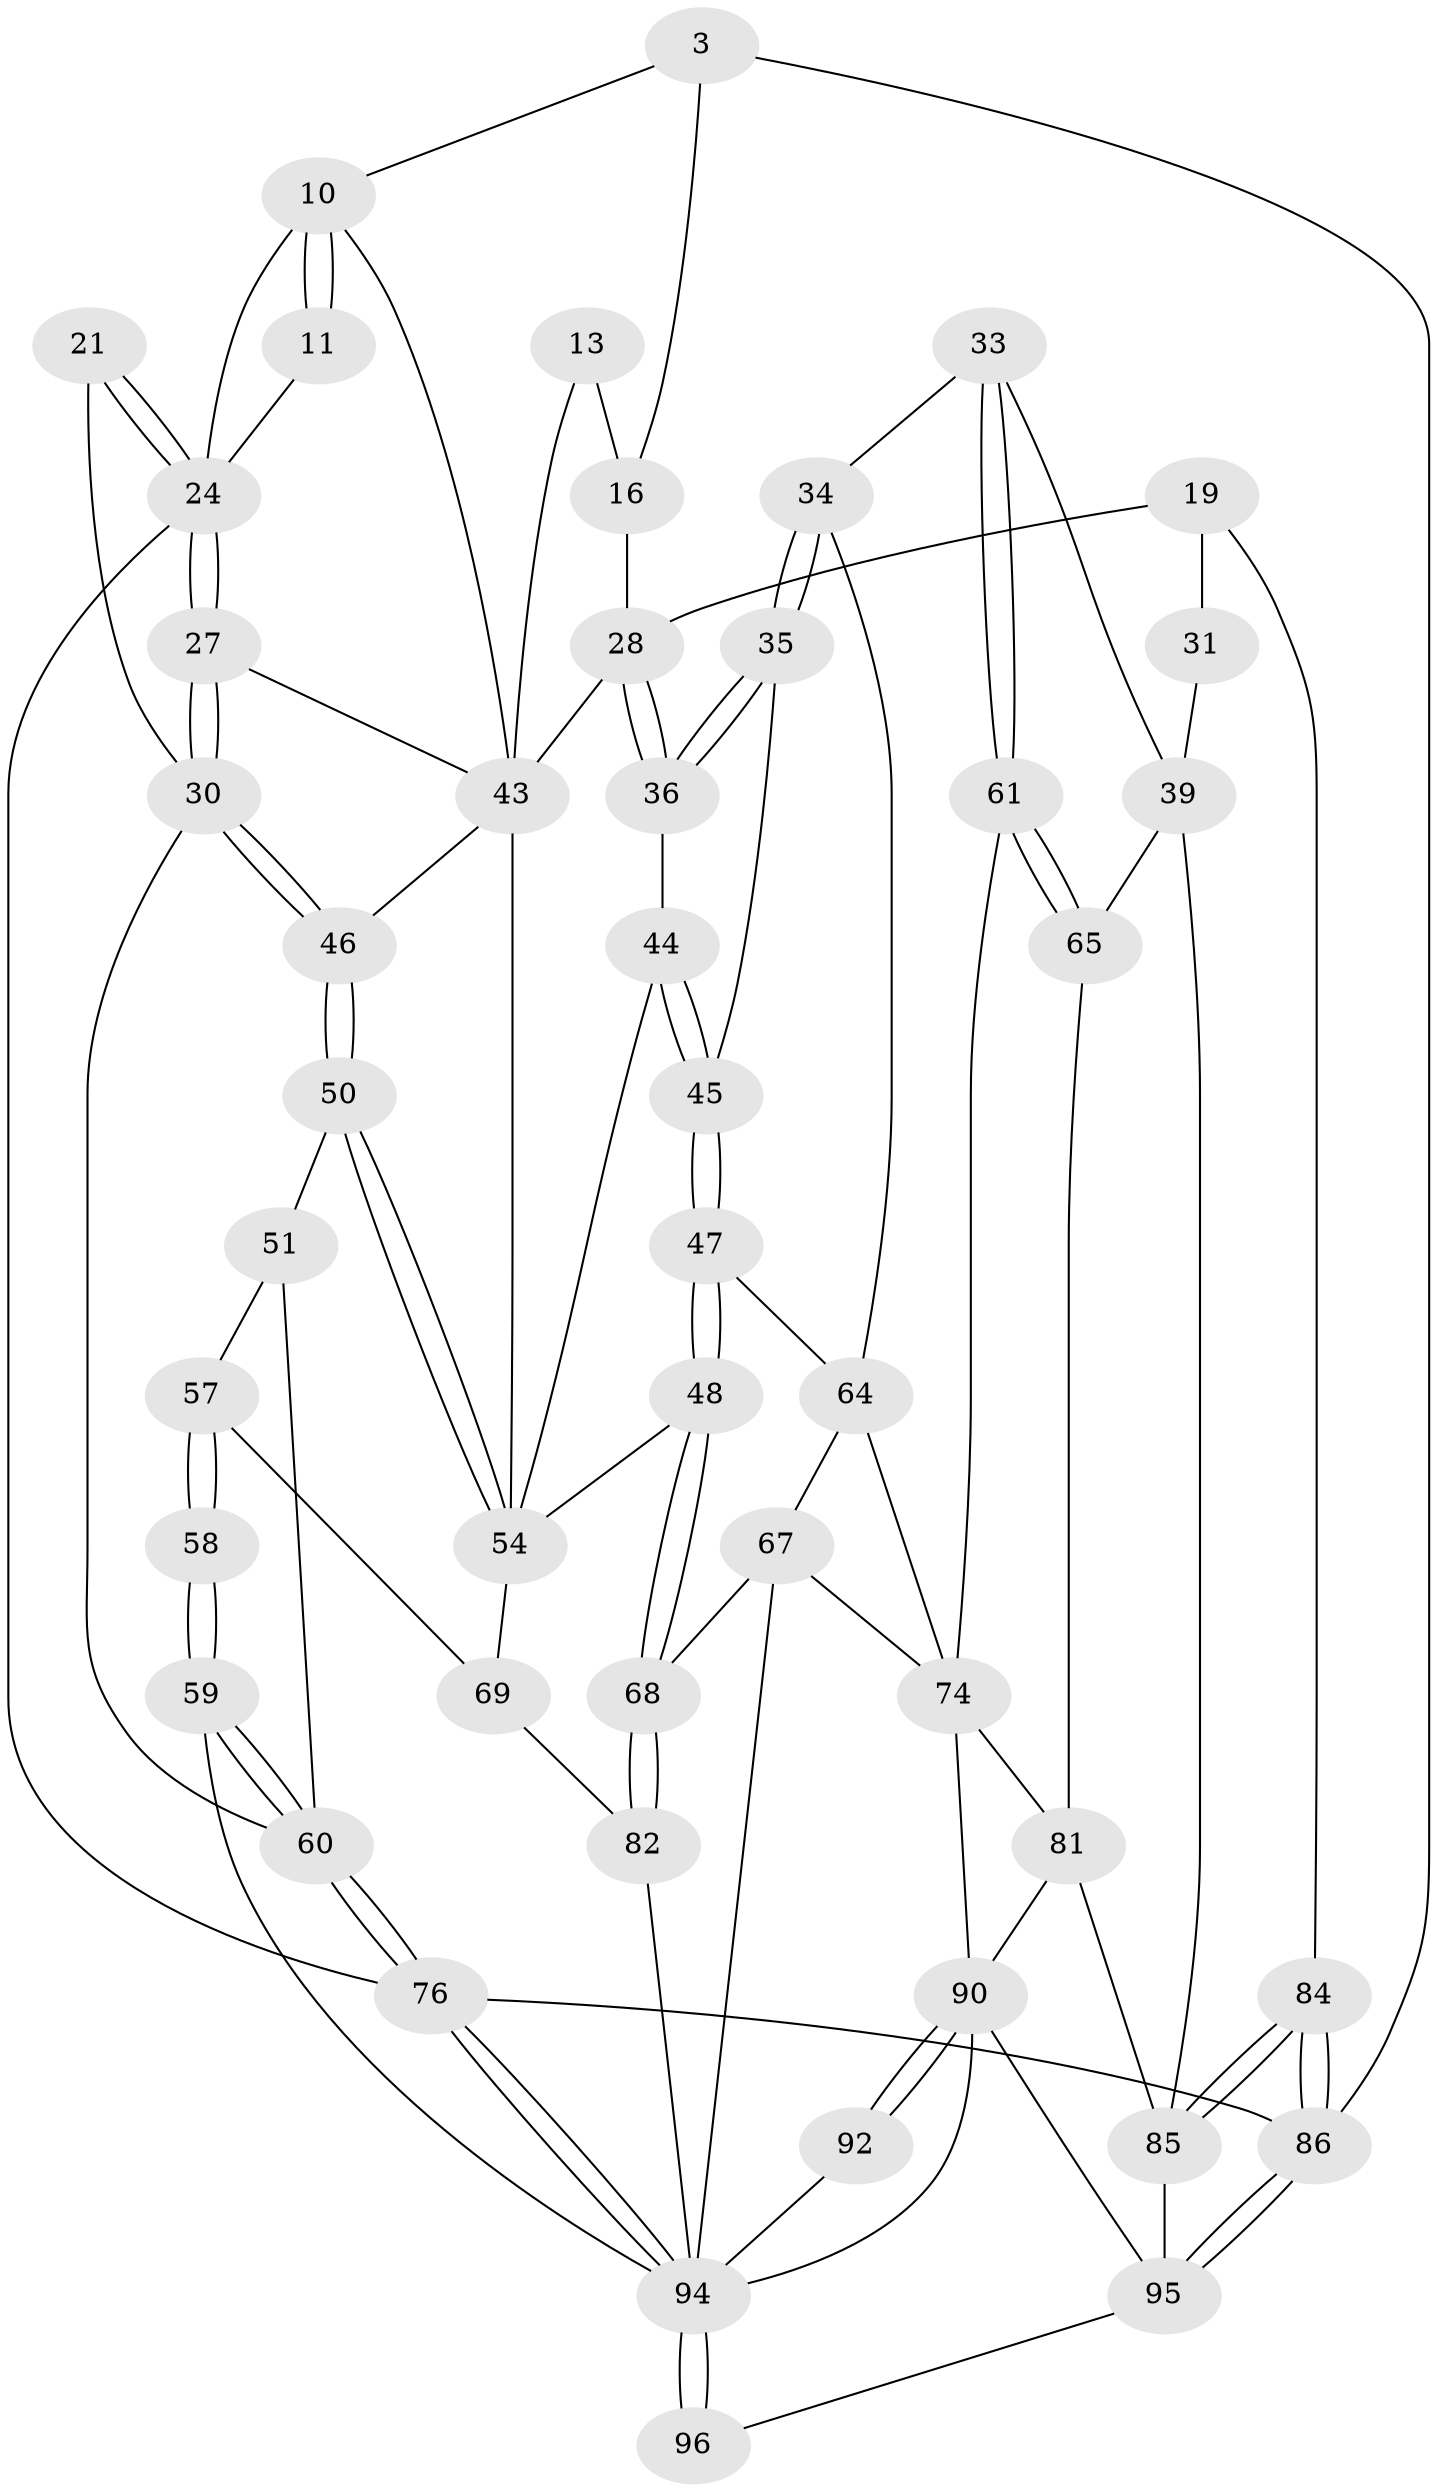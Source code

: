 // original degree distribution, {3: 0.020833333333333332, 4: 0.21875, 6: 0.19791666666666666, 5: 0.5625}
// Generated by graph-tools (version 1.1) at 2025/01/03/09/25 05:01:24]
// undirected, 48 vertices, 109 edges
graph export_dot {
graph [start="1"]
  node [color=gray90,style=filled];
  3 [pos="+0.6963211882178194+0"];
  10 [pos="+0.39595774816221313+0.16163373118679167",super="+2+1+7"];
  11 [pos="+0.27291418245460725+0.14589729865488013"];
  13 [pos="+0.4640890472846701+0.1658493506073699"];
  16 [pos="+0.7311020947875875+0.03972496201328673",super="+12"];
  19 [pos="+1+0.11888374822313802",super="+18"];
  21 [pos="+0.08806930325564025+0.15367909947500938"];
  24 [pos="+0.13771147429325803+0.28074030639253317",super="+15+9"];
  27 [pos="+0.13717596267754362+0.2880403360963937"];
  28 [pos="+0.664445077403548+0.23308214915324857",super="+17"];
  30 [pos="+0.12888790099743713+0.30126921239063287",super="+22"];
  31 [pos="+0.881525696320062+0.25863430912202584"];
  33 [pos="+0.8089733098192247+0.4116553614882246"];
  34 [pos="+0.7350607891215485+0.3921913438602273"];
  35 [pos="+0.7015610173147433+0.3561500514383815"];
  36 [pos="+0.6767317466402941+0.2964470096434595"];
  39 [pos="+1+0.46853882954469683",super="+32"];
  43 [pos="+0.32780310428440496+0.4065245772259032",super="+26+29"];
  44 [pos="+0.5229666640597731+0.35695761783203867"];
  45 [pos="+0.5796190596576114+0.40048443779526083"];
  46 [pos="+0.11395800125647593+0.3334829981563446"];
  47 [pos="+0.5607342516701229+0.516181651726596"];
  48 [pos="+0.42857120724655184+0.5667702326741443"];
  50 [pos="+0.11297284610755623+0.33467983227142967"];
  51 [pos="+0.023755300763367813+0.36276330099763815"];
  54 [pos="+0.16345168870390647+0.44792043342722443",super="+49"];
  57 [pos="+0.05862142676972235+0.4726693768438331",super="+56"];
  58 [pos="+0.005571690586640289+0.6681443172239618"];
  59 [pos="+0+0.7233920840481831"];
  60 [pos="+0+0.806854071276611",super="+52+23"];
  61 [pos="+0.7613902733752139+0.5344614104053792"];
  64 [pos="+0.6550730264560828+0.5507263495312285",super="+53"];
  65 [pos="+0.8654518052913633+0.6350172931534582"];
  67 [pos="+0.5325070216379871+0.6825750426334766",super="+66"];
  68 [pos="+0.44928345443773+0.6132736368578852"];
  69 [pos="+0.28829778229864694+0.6129999164775707",super="+55"];
  74 [pos="+0.6778508226935418+0.6561673690210058",super="+63"];
  76 [pos="+0+1",super="+5"];
  81 [pos="+0.849107793054387+0.6650300638093595",super="+70+71"];
  82 [pos="+0.36555278385043255+0.8563868546730943",super="+72"];
  84 [pos="+1+0.933446069176951",super="+37+20"];
  85 [pos="+1+0.8630078370123412",super="+80+38"];
  86 [pos="+1+1",super="+4"];
  90 [pos="+0.8398747010412342+0.8704800306208447",super="+83+77+75"];
  92 [pos="+0.6885120995828103+0.9870927985803561"];
  94 [pos="+0.1258052070813195+1",super="+91+88+93"];
  95 [pos="+0.7726727747267828+1",super="+89"];
  96 [pos="+0.6904142174863241+1"];
  3 -- 16;
  3 -- 10;
  3 -- 86;
  10 -- 11 [weight=2];
  10 -- 11;
  10 -- 24;
  10 -- 43;
  11 -- 24;
  13 -- 16 [weight=2];
  13 -- 43;
  16 -- 28;
  19 -- 31 [weight=2];
  19 -- 84;
  19 -- 28;
  21 -- 24 [weight=2];
  21 -- 24;
  21 -- 30;
  24 -- 27;
  24 -- 27;
  24 -- 76;
  27 -- 30;
  27 -- 30;
  27 -- 43;
  28 -- 36;
  28 -- 36;
  28 -- 43;
  30 -- 46;
  30 -- 46;
  30 -- 60;
  31 -- 39;
  33 -- 34;
  33 -- 61;
  33 -- 61;
  33 -- 39;
  34 -- 35;
  34 -- 35;
  34 -- 64;
  35 -- 36;
  35 -- 36;
  35 -- 45;
  36 -- 44;
  39 -- 65;
  39 -- 85;
  43 -- 46;
  43 -- 54 [weight=2];
  44 -- 45;
  44 -- 45;
  44 -- 54;
  45 -- 47;
  45 -- 47;
  46 -- 50;
  46 -- 50;
  47 -- 48;
  47 -- 48;
  47 -- 64;
  48 -- 68;
  48 -- 68;
  48 -- 54;
  50 -- 51;
  50 -- 54;
  50 -- 54;
  51 -- 57;
  51 -- 60;
  54 -- 69 [weight=2];
  57 -- 58 [weight=2];
  57 -- 58;
  57 -- 69;
  58 -- 59;
  58 -- 59;
  59 -- 60;
  59 -- 60;
  59 -- 94;
  60 -- 76 [weight=2];
  60 -- 76;
  61 -- 65;
  61 -- 65;
  61 -- 74;
  64 -- 67;
  64 -- 74;
  65 -- 81;
  67 -- 68;
  67 -- 94;
  67 -- 74;
  68 -- 82;
  68 -- 82;
  69 -- 82;
  74 -- 90;
  74 -- 81;
  76 -- 94;
  76 -- 94;
  76 -- 86 [weight=2];
  81 -- 90 [weight=2];
  81 -- 85;
  82 -- 94 [weight=2];
  84 -- 85 [weight=2];
  84 -- 85;
  84 -- 86 [weight=2];
  84 -- 86;
  85 -- 95;
  86 -- 95;
  86 -- 95;
  90 -- 92;
  90 -- 92;
  90 -- 95;
  90 -- 94;
  92 -- 94 [weight=2];
  94 -- 96 [weight=2];
  94 -- 96;
  95 -- 96;
}

